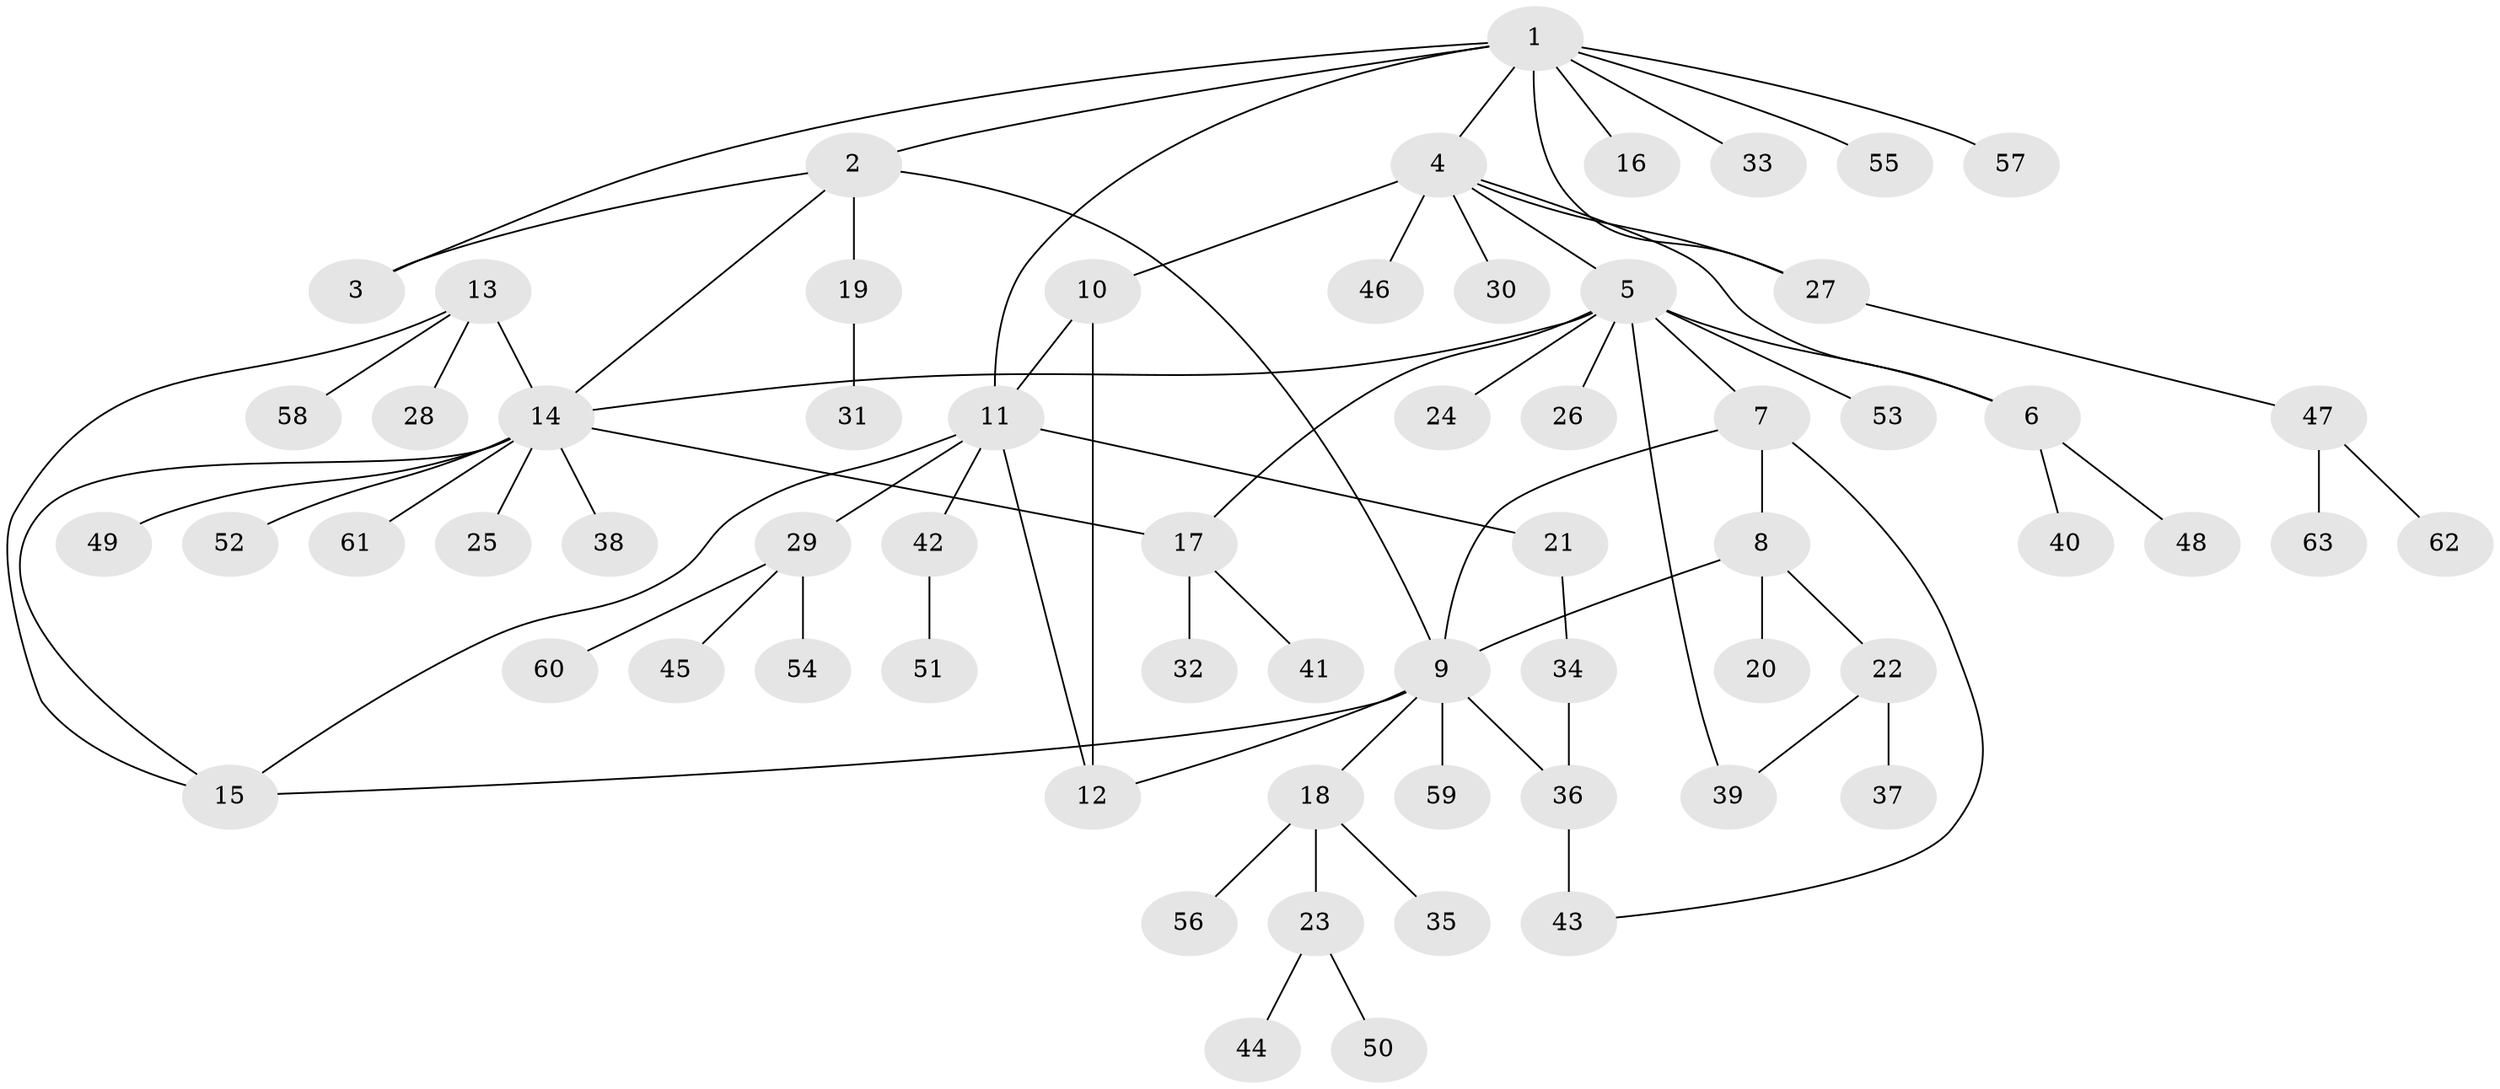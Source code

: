 // Generated by graph-tools (version 1.1) at 2025/16/03/09/25 04:16:01]
// undirected, 63 vertices, 78 edges
graph export_dot {
graph [start="1"]
  node [color=gray90,style=filled];
  1;
  2;
  3;
  4;
  5;
  6;
  7;
  8;
  9;
  10;
  11;
  12;
  13;
  14;
  15;
  16;
  17;
  18;
  19;
  20;
  21;
  22;
  23;
  24;
  25;
  26;
  27;
  28;
  29;
  30;
  31;
  32;
  33;
  34;
  35;
  36;
  37;
  38;
  39;
  40;
  41;
  42;
  43;
  44;
  45;
  46;
  47;
  48;
  49;
  50;
  51;
  52;
  53;
  54;
  55;
  56;
  57;
  58;
  59;
  60;
  61;
  62;
  63;
  1 -- 2;
  1 -- 3;
  1 -- 4;
  1 -- 11;
  1 -- 16;
  1 -- 27;
  1 -- 33;
  1 -- 55;
  1 -- 57;
  2 -- 3;
  2 -- 9;
  2 -- 14;
  2 -- 19;
  4 -- 5;
  4 -- 6;
  4 -- 10;
  4 -- 27;
  4 -- 30;
  4 -- 46;
  5 -- 6;
  5 -- 7;
  5 -- 14;
  5 -- 17;
  5 -- 24;
  5 -- 26;
  5 -- 39;
  5 -- 53;
  6 -- 40;
  6 -- 48;
  7 -- 8;
  7 -- 9;
  7 -- 43;
  8 -- 9;
  8 -- 20;
  8 -- 22;
  9 -- 12;
  9 -- 15;
  9 -- 18;
  9 -- 36;
  9 -- 59;
  10 -- 11;
  10 -- 12;
  11 -- 12;
  11 -- 15;
  11 -- 21;
  11 -- 29;
  11 -- 42;
  13 -- 14;
  13 -- 15;
  13 -- 28;
  13 -- 58;
  14 -- 15;
  14 -- 17;
  14 -- 25;
  14 -- 38;
  14 -- 49;
  14 -- 52;
  14 -- 61;
  17 -- 32;
  17 -- 41;
  18 -- 23;
  18 -- 35;
  18 -- 56;
  19 -- 31;
  21 -- 34;
  22 -- 37;
  22 -- 39;
  23 -- 44;
  23 -- 50;
  27 -- 47;
  29 -- 45;
  29 -- 54;
  29 -- 60;
  34 -- 36;
  36 -- 43;
  42 -- 51;
  47 -- 62;
  47 -- 63;
}

